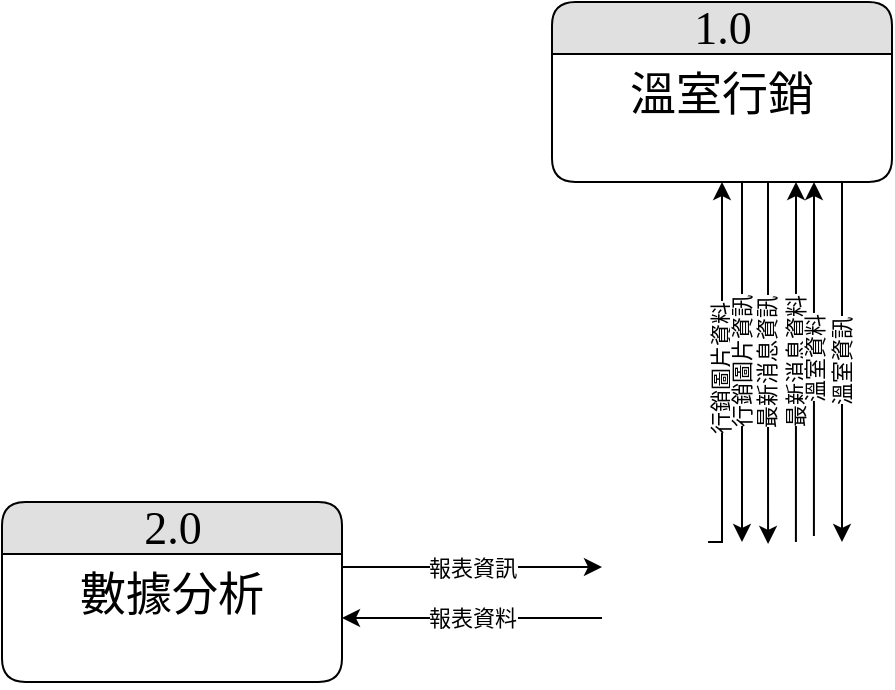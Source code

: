 <mxfile version="12.9.13" type="device"><diagram id="JBmZ9X5tnNoouUtcfhMx" name="第1頁"><mxGraphModel dx="1086" dy="806" grid="1" gridSize="10" guides="1" tooltips="1" connect="1" arrows="1" fold="1" page="1" pageScale="1" pageWidth="827" pageHeight="1169" math="0" shadow="0"><root><mxCell id="0"/><mxCell id="1" parent="0"/><mxCell id="OMpwrvRQNoSHEyKSJXo3-42" value="報表資料" style="edgeStyle=orthogonalEdgeStyle;rounded=0;orthogonalLoop=1;jettySize=auto;html=1;entryX=1;entryY=0.5;entryDx=0;entryDy=0;" parent="1" target="OMpwrvRQNoSHEyKSJXo3-39" edge="1"><mxGeometry relative="1" as="geometry"><Array as="points"><mxPoint x="310" y="388"/><mxPoint x="310" y="388"/></Array><mxPoint x="340" y="388" as="sourcePoint"/></mxGeometry></mxCell><mxCell id="OMpwrvRQNoSHEyKSJXo3-25" value="最新消息資料" style="edgeStyle=orthogonalEdgeStyle;rounded=0;orthogonalLoop=1;jettySize=auto;html=1;horizontal=0;exitX=0.808;exitY=0;exitDx=0;exitDy=0;exitPerimeter=0;" parent="1" edge="1"><mxGeometry relative="1" as="geometry"><mxPoint x="437" y="170" as="targetPoint"/><Array as="points"><mxPoint x="437" y="190"/><mxPoint x="437" y="190"/></Array><mxPoint x="436.96" y="350" as="sourcePoint"/></mxGeometry></mxCell><mxCell id="OMpwrvRQNoSHEyKSJXo3-26" value="行銷圖片資料" style="edgeStyle=orthogonalEdgeStyle;rounded=0;orthogonalLoop=1;jettySize=auto;html=1;exitX=0.442;exitY=0;exitDx=0;exitDy=0;exitPerimeter=0;horizontal=0;entryX=0.5;entryY=1;entryDx=0;entryDy=0;" parent="1" target="OMpwrvRQNoSHEyKSJXo3-36" edge="1"><mxGeometry relative="1" as="geometry"><Array as="points"><mxPoint x="400" y="350"/></Array><mxPoint x="410" y="170" as="targetPoint"/><mxPoint x="393.04" y="350" as="sourcePoint"/></mxGeometry></mxCell><mxCell id="OMpwrvRQNoSHEyKSJXo3-28" value="最新消息資訊" style="edgeStyle=orthogonalEdgeStyle;rounded=0;orthogonalLoop=1;jettySize=auto;html=1;entryX=0.692;entryY=0.02;entryDx=0;entryDy=0;horizontal=0;entryPerimeter=0;" parent="1" edge="1"><mxGeometry relative="1" as="geometry"><mxPoint x="423.04" y="351" as="targetPoint"/><Array as="points"><mxPoint x="423" y="260"/><mxPoint x="423" y="260"/></Array><mxPoint x="423" y="170" as="sourcePoint"/></mxGeometry></mxCell><mxCell id="OMpwrvRQNoSHEyKSJXo3-33" value="溫室資料" style="edgeStyle=orthogonalEdgeStyle;rounded=0;orthogonalLoop=1;jettySize=auto;html=1;horizontal=0;exitX=0.883;exitY=-0.06;exitDx=0;exitDy=0;exitPerimeter=0;" parent="1" edge="1"><mxGeometry relative="1" as="geometry"><mxPoint x="446" y="170" as="targetPoint"/><Array as="points"><mxPoint x="446" y="180"/><mxPoint x="446" y="180"/></Array><mxPoint x="445.96" y="347" as="sourcePoint"/></mxGeometry></mxCell><mxCell id="OMpwrvRQNoSHEyKSJXo3-34" value="溫室資訊" style="edgeStyle=orthogonalEdgeStyle;rounded=0;orthogonalLoop=1;jettySize=auto;html=1;entryX=1;entryY=0;entryDx=0;entryDy=0;horizontal=0;" parent="1" edge="1"><mxGeometry relative="1" as="geometry"><mxPoint x="460" y="350" as="targetPoint"/><mxPoint x="460" y="170" as="sourcePoint"/></mxGeometry></mxCell><mxCell id="OMpwrvRQNoSHEyKSJXo3-35" value="行銷圖片資訊" style="edgeStyle=orthogonalEdgeStyle;rounded=0;orthogonalLoop=1;jettySize=auto;html=1;horizontal=0;" parent="1" edge="1"><mxGeometry relative="1" as="geometry"><Array as="points"><mxPoint x="410" y="290"/><mxPoint x="410" y="290"/></Array><mxPoint x="410" y="170" as="sourcePoint"/><mxPoint x="410" y="350" as="targetPoint"/></mxGeometry></mxCell><mxCell id="OMpwrvRQNoSHEyKSJXo3-36" value="1.0" style="swimlane;html=1;fontStyle=0;childLayout=stackLayout;horizontal=1;startSize=26;fillColor=#E0E0E0;horizontalStack=0;resizeParent=1;resizeLast=0;collapsible=1;marginBottom=0;swimlaneFillColor=#ffffff;align=center;rounded=1;shadow=0;comic=0;labelBackgroundColor=none;strokeWidth=1;fontFamily=Verdana;fontSize=23;strokeColor=#000000;" parent="1" vertex="1"><mxGeometry x="315" y="80" width="170" height="90" as="geometry"/></mxCell><mxCell id="OMpwrvRQNoSHEyKSJXo3-40" value="溫室行銷" style="text;html=1;strokeColor=none;fillColor=none;spacingLeft=4;spacingRight=4;whiteSpace=wrap;overflow=hidden;rotatable=0;points=[[0,0.5],[1,0.5]];portConstraint=eastwest;align=center;fontSize=23;" parent="OMpwrvRQNoSHEyKSJXo3-36" vertex="1"><mxGeometry y="26" width="170" height="64" as="geometry"/></mxCell><mxCell id="OMpwrvRQNoSHEyKSJXo3-41" value="報表資訊" style="edgeStyle=orthogonalEdgeStyle;rounded=0;orthogonalLoop=1;jettySize=auto;html=1;entryX=0;entryY=0.25;entryDx=0;entryDy=0;" parent="1" source="OMpwrvRQNoSHEyKSJXo3-38" edge="1"><mxGeometry relative="1" as="geometry"><Array as="points"><mxPoint x="270" y="363"/></Array><mxPoint x="340" y="362.5" as="targetPoint"/></mxGeometry></mxCell><mxCell id="OMpwrvRQNoSHEyKSJXo3-38" value="2.0" style="swimlane;html=1;fontStyle=0;childLayout=stackLayout;horizontal=1;startSize=26;fillColor=#E0E0E0;horizontalStack=0;resizeParent=1;resizeLast=0;collapsible=1;marginBottom=0;swimlaneFillColor=#ffffff;align=center;rounded=1;shadow=0;comic=0;labelBackgroundColor=none;strokeWidth=1;fontFamily=Verdana;fontSize=23;strokeColor=#000000;" parent="1" vertex="1"><mxGeometry x="40" y="330" width="170" height="90" as="geometry"/></mxCell><mxCell id="OMpwrvRQNoSHEyKSJXo3-39" value="數據分析" style="text;html=1;strokeColor=none;fillColor=none;spacingLeft=4;spacingRight=4;whiteSpace=wrap;overflow=hidden;rotatable=0;points=[[0,0.5],[1,0.5]];portConstraint=eastwest;align=center;fontSize=23;" parent="OMpwrvRQNoSHEyKSJXo3-38" vertex="1"><mxGeometry y="26" width="170" height="64" as="geometry"/></mxCell></root></mxGraphModel></diagram></mxfile>
